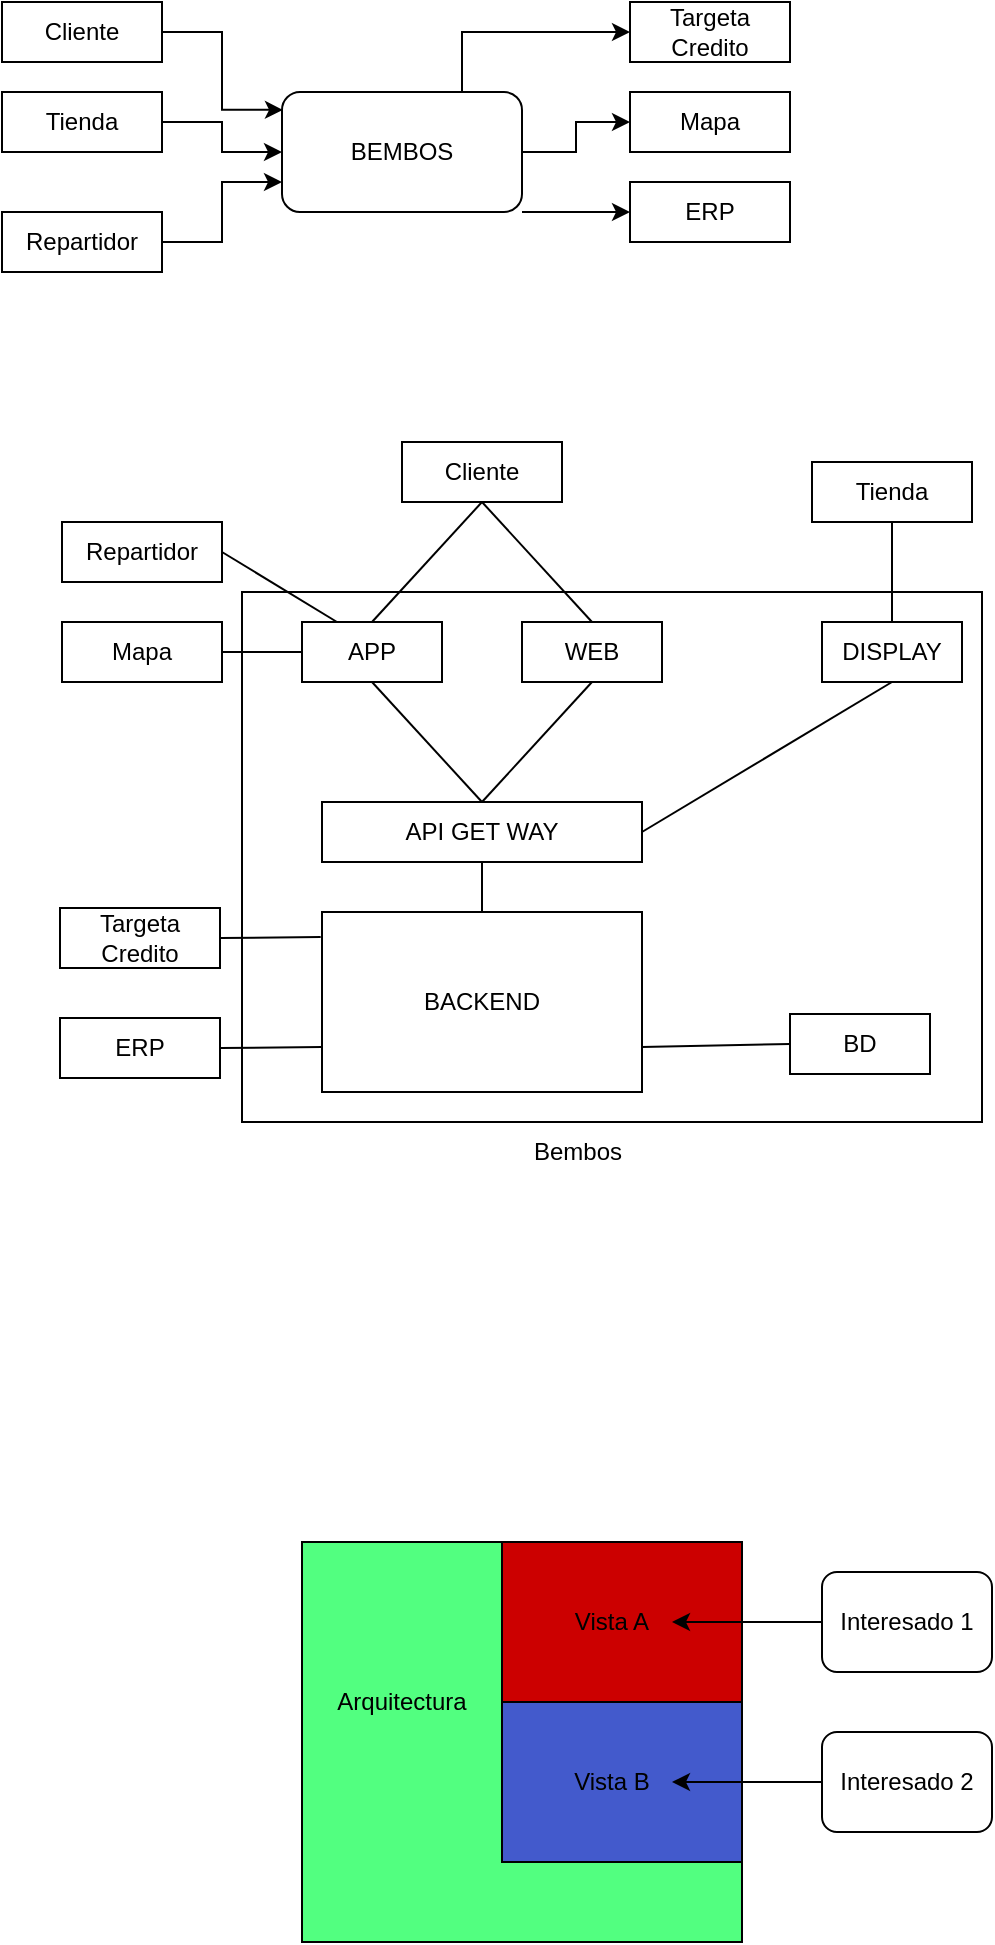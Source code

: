<mxfile version="24.7.7">
  <diagram name="Página-1" id="T3uU2hnDVZnTd6Pyak96">
    <mxGraphModel dx="597" dy="725" grid="1" gridSize="10" guides="1" tooltips="1" connect="1" arrows="1" fold="1" page="1" pageScale="1" pageWidth="827" pageHeight="1169" math="0" shadow="0">
      <root>
        <mxCell id="0" />
        <mxCell id="1" parent="0" />
        <mxCell id="e4FmhIV_SsURm_GvvWI_-1" value="Cliente" style="rounded=0;whiteSpace=wrap;html=1;" vertex="1" parent="1">
          <mxGeometry x="60" y="70" width="80" height="30" as="geometry" />
        </mxCell>
        <mxCell id="e4FmhIV_SsURm_GvvWI_-11" style="edgeStyle=orthogonalEdgeStyle;rounded=0;orthogonalLoop=1;jettySize=auto;html=1;exitX=0.75;exitY=0;exitDx=0;exitDy=0;entryX=0;entryY=0.5;entryDx=0;entryDy=0;" edge="1" parent="1" source="e4FmhIV_SsURm_GvvWI_-2" target="e4FmhIV_SsURm_GvvWI_-5">
          <mxGeometry relative="1" as="geometry" />
        </mxCell>
        <mxCell id="e4FmhIV_SsURm_GvvWI_-12" style="edgeStyle=orthogonalEdgeStyle;rounded=0;orthogonalLoop=1;jettySize=auto;html=1;entryX=0;entryY=0.5;entryDx=0;entryDy=0;" edge="1" parent="1" source="e4FmhIV_SsURm_GvvWI_-2" target="e4FmhIV_SsURm_GvvWI_-6">
          <mxGeometry relative="1" as="geometry" />
        </mxCell>
        <mxCell id="e4FmhIV_SsURm_GvvWI_-13" style="edgeStyle=orthogonalEdgeStyle;rounded=0;orthogonalLoop=1;jettySize=auto;html=1;entryX=0;entryY=0.5;entryDx=0;entryDy=0;" edge="1" parent="1" source="e4FmhIV_SsURm_GvvWI_-2" target="e4FmhIV_SsURm_GvvWI_-7">
          <mxGeometry relative="1" as="geometry">
            <Array as="points">
              <mxPoint x="330" y="175" />
              <mxPoint x="330" y="175" />
            </Array>
          </mxGeometry>
        </mxCell>
        <mxCell id="e4FmhIV_SsURm_GvvWI_-2" value="BEMBOS" style="rounded=1;whiteSpace=wrap;html=1;" vertex="1" parent="1">
          <mxGeometry x="200" y="115" width="120" height="60" as="geometry" />
        </mxCell>
        <mxCell id="e4FmhIV_SsURm_GvvWI_-9" style="edgeStyle=orthogonalEdgeStyle;rounded=0;orthogonalLoop=1;jettySize=auto;html=1;entryX=0;entryY=0.5;entryDx=0;entryDy=0;" edge="1" parent="1" source="e4FmhIV_SsURm_GvvWI_-3" target="e4FmhIV_SsURm_GvvWI_-2">
          <mxGeometry relative="1" as="geometry" />
        </mxCell>
        <mxCell id="e4FmhIV_SsURm_GvvWI_-3" value="Tienda" style="rounded=0;whiteSpace=wrap;html=1;" vertex="1" parent="1">
          <mxGeometry x="60" y="115" width="80" height="30" as="geometry" />
        </mxCell>
        <mxCell id="e4FmhIV_SsURm_GvvWI_-10" style="edgeStyle=orthogonalEdgeStyle;rounded=0;orthogonalLoop=1;jettySize=auto;html=1;entryX=0;entryY=0.75;entryDx=0;entryDy=0;" edge="1" parent="1" source="e4FmhIV_SsURm_GvvWI_-4" target="e4FmhIV_SsURm_GvvWI_-2">
          <mxGeometry relative="1" as="geometry" />
        </mxCell>
        <mxCell id="e4FmhIV_SsURm_GvvWI_-4" value="Repartidor" style="rounded=0;whiteSpace=wrap;html=1;" vertex="1" parent="1">
          <mxGeometry x="60" y="175" width="80" height="30" as="geometry" />
        </mxCell>
        <mxCell id="e4FmhIV_SsURm_GvvWI_-5" value="Targeta Credito" style="rounded=0;whiteSpace=wrap;html=1;" vertex="1" parent="1">
          <mxGeometry x="374" y="70" width="80" height="30" as="geometry" />
        </mxCell>
        <mxCell id="e4FmhIV_SsURm_GvvWI_-6" value="Mapa" style="rounded=0;whiteSpace=wrap;html=1;" vertex="1" parent="1">
          <mxGeometry x="374" y="115" width="80" height="30" as="geometry" />
        </mxCell>
        <mxCell id="e4FmhIV_SsURm_GvvWI_-7" value="ERP" style="rounded=0;whiteSpace=wrap;html=1;" vertex="1" parent="1">
          <mxGeometry x="374" y="160" width="80" height="30" as="geometry" />
        </mxCell>
        <mxCell id="e4FmhIV_SsURm_GvvWI_-8" style="edgeStyle=orthogonalEdgeStyle;rounded=0;orthogonalLoop=1;jettySize=auto;html=1;entryX=0.004;entryY=0.149;entryDx=0;entryDy=0;entryPerimeter=0;" edge="1" parent="1" source="e4FmhIV_SsURm_GvvWI_-1" target="e4FmhIV_SsURm_GvvWI_-2">
          <mxGeometry relative="1" as="geometry" />
        </mxCell>
        <mxCell id="e4FmhIV_SsURm_GvvWI_-16" value="" style="rounded=0;whiteSpace=wrap;html=1;" vertex="1" parent="1">
          <mxGeometry x="180" y="365" width="370" height="265" as="geometry" />
        </mxCell>
        <mxCell id="e4FmhIV_SsURm_GvvWI_-17" value="Bembos" style="text;strokeColor=none;fillColor=none;align=left;verticalAlign=middle;spacingLeft=4;spacingRight=4;overflow=hidden;points=[[0,0.5],[1,0.5]];portConstraint=eastwest;rotatable=0;whiteSpace=wrap;html=1;" vertex="1" parent="1">
          <mxGeometry x="320" y="630" width="80" height="30" as="geometry" />
        </mxCell>
        <mxCell id="e4FmhIV_SsURm_GvvWI_-18" value="APP" style="rounded=0;whiteSpace=wrap;html=1;" vertex="1" parent="1">
          <mxGeometry x="210" y="380" width="70" height="30" as="geometry" />
        </mxCell>
        <mxCell id="e4FmhIV_SsURm_GvvWI_-19" value="WEB" style="rounded=0;whiteSpace=wrap;html=1;" vertex="1" parent="1">
          <mxGeometry x="320" y="380" width="70" height="30" as="geometry" />
        </mxCell>
        <mxCell id="e4FmhIV_SsURm_GvvWI_-20" value="BD" style="rounded=0;whiteSpace=wrap;html=1;" vertex="1" parent="1">
          <mxGeometry x="454" y="576" width="70" height="30" as="geometry" />
        </mxCell>
        <mxCell id="e4FmhIV_SsURm_GvvWI_-21" value="BACKEND" style="rounded=0;whiteSpace=wrap;html=1;" vertex="1" parent="1">
          <mxGeometry x="220" y="525" width="160" height="90" as="geometry" />
        </mxCell>
        <mxCell id="e4FmhIV_SsURm_GvvWI_-22" value="API GET WAY" style="rounded=0;whiteSpace=wrap;html=1;" vertex="1" parent="1">
          <mxGeometry x="220" y="470" width="160" height="30" as="geometry" />
        </mxCell>
        <mxCell id="e4FmhIV_SsURm_GvvWI_-23" value="DISPLAY" style="rounded=0;whiteSpace=wrap;html=1;" vertex="1" parent="1">
          <mxGeometry x="470" y="380" width="70" height="30" as="geometry" />
        </mxCell>
        <mxCell id="e4FmhIV_SsURm_GvvWI_-30" value="Tienda" style="rounded=0;whiteSpace=wrap;html=1;" vertex="1" parent="1">
          <mxGeometry x="465" y="300" width="80" height="30" as="geometry" />
        </mxCell>
        <mxCell id="e4FmhIV_SsURm_GvvWI_-31" value="Cliente" style="rounded=0;whiteSpace=wrap;html=1;" vertex="1" parent="1">
          <mxGeometry x="260" y="290" width="80" height="30" as="geometry" />
        </mxCell>
        <mxCell id="e4FmhIV_SsURm_GvvWI_-32" value="Targeta Credito" style="rounded=0;whiteSpace=wrap;html=1;" vertex="1" parent="1">
          <mxGeometry x="89" y="523" width="80" height="30" as="geometry" />
        </mxCell>
        <mxCell id="e4FmhIV_SsURm_GvvWI_-33" value="Mapa" style="rounded=0;whiteSpace=wrap;html=1;" vertex="1" parent="1">
          <mxGeometry x="90" y="380" width="80" height="30" as="geometry" />
        </mxCell>
        <mxCell id="e4FmhIV_SsURm_GvvWI_-34" value="ERP" style="rounded=0;whiteSpace=wrap;html=1;" vertex="1" parent="1">
          <mxGeometry x="89" y="578" width="80" height="30" as="geometry" />
        </mxCell>
        <mxCell id="e4FmhIV_SsURm_GvvWI_-42" value="Repartidor" style="rounded=0;whiteSpace=wrap;html=1;" vertex="1" parent="1">
          <mxGeometry x="90" y="330" width="80" height="30" as="geometry" />
        </mxCell>
        <mxCell id="e4FmhIV_SsURm_GvvWI_-45" value="" style="endArrow=none;html=1;rounded=0;exitX=0.5;exitY=1;exitDx=0;exitDy=0;entryX=0.5;entryY=0;entryDx=0;entryDy=0;" edge="1" parent="1" source="e4FmhIV_SsURm_GvvWI_-31" target="e4FmhIV_SsURm_GvvWI_-19">
          <mxGeometry width="50" height="50" relative="1" as="geometry">
            <mxPoint x="380" y="340" as="sourcePoint" />
            <mxPoint x="430" y="290" as="targetPoint" />
          </mxGeometry>
        </mxCell>
        <mxCell id="e4FmhIV_SsURm_GvvWI_-46" value="" style="endArrow=none;html=1;rounded=0;exitX=0.5;exitY=1;exitDx=0;exitDy=0;entryX=0.5;entryY=0;entryDx=0;entryDy=0;" edge="1" parent="1" source="e4FmhIV_SsURm_GvvWI_-31" target="e4FmhIV_SsURm_GvvWI_-18">
          <mxGeometry width="50" height="50" relative="1" as="geometry">
            <mxPoint x="310" y="330" as="sourcePoint" />
            <mxPoint x="365" y="390" as="targetPoint" />
          </mxGeometry>
        </mxCell>
        <mxCell id="e4FmhIV_SsURm_GvvWI_-47" value="" style="endArrow=none;html=1;rounded=0;exitX=1;exitY=0.5;exitDx=0;exitDy=0;entryX=0.25;entryY=0;entryDx=0;entryDy=0;" edge="1" parent="1" source="e4FmhIV_SsURm_GvvWI_-42" target="e4FmhIV_SsURm_GvvWI_-18">
          <mxGeometry width="50" height="50" relative="1" as="geometry">
            <mxPoint x="320" y="340" as="sourcePoint" />
            <mxPoint x="375" y="400" as="targetPoint" />
          </mxGeometry>
        </mxCell>
        <mxCell id="e4FmhIV_SsURm_GvvWI_-48" value="" style="endArrow=none;html=1;rounded=0;exitX=1;exitY=0.5;exitDx=0;exitDy=0;entryX=0;entryY=0.5;entryDx=0;entryDy=0;" edge="1" parent="1" source="e4FmhIV_SsURm_GvvWI_-33" target="e4FmhIV_SsURm_GvvWI_-18">
          <mxGeometry width="50" height="50" relative="1" as="geometry">
            <mxPoint x="330" y="350" as="sourcePoint" />
            <mxPoint x="210" y="395" as="targetPoint" />
          </mxGeometry>
        </mxCell>
        <mxCell id="e4FmhIV_SsURm_GvvWI_-50" value="" style="endArrow=none;html=1;rounded=0;exitX=0.5;exitY=1;exitDx=0;exitDy=0;entryX=0.5;entryY=0;entryDx=0;entryDy=0;" edge="1" parent="1" target="e4FmhIV_SsURm_GvvWI_-23">
          <mxGeometry width="50" height="50" relative="1" as="geometry">
            <mxPoint x="505" y="330" as="sourcePoint" />
            <mxPoint x="560" y="390" as="targetPoint" />
          </mxGeometry>
        </mxCell>
        <mxCell id="e4FmhIV_SsURm_GvvWI_-51" value="" style="endArrow=none;html=1;rounded=0;exitX=1;exitY=0.5;exitDx=0;exitDy=0;entryX=0.5;entryY=1;entryDx=0;entryDy=0;" edge="1" parent="1" source="e4FmhIV_SsURm_GvvWI_-22" target="e4FmhIV_SsURm_GvvWI_-23">
          <mxGeometry width="50" height="50" relative="1" as="geometry">
            <mxPoint x="320" y="340" as="sourcePoint" />
            <mxPoint x="375" y="400" as="targetPoint" />
          </mxGeometry>
        </mxCell>
        <mxCell id="e4FmhIV_SsURm_GvvWI_-52" value="" style="endArrow=none;html=1;rounded=0;exitX=0.5;exitY=1;exitDx=0;exitDy=0;entryX=0.5;entryY=0;entryDx=0;entryDy=0;" edge="1" parent="1" source="e4FmhIV_SsURm_GvvWI_-19" target="e4FmhIV_SsURm_GvvWI_-22">
          <mxGeometry width="50" height="50" relative="1" as="geometry">
            <mxPoint x="330" y="350" as="sourcePoint" />
            <mxPoint x="385" y="410" as="targetPoint" />
          </mxGeometry>
        </mxCell>
        <mxCell id="e4FmhIV_SsURm_GvvWI_-54" value="" style="endArrow=none;html=1;rounded=0;exitX=0.5;exitY=1;exitDx=0;exitDy=0;entryX=0.5;entryY=0;entryDx=0;entryDy=0;" edge="1" parent="1" source="e4FmhIV_SsURm_GvvWI_-18" target="e4FmhIV_SsURm_GvvWI_-22">
          <mxGeometry width="50" height="50" relative="1" as="geometry">
            <mxPoint x="365" y="420" as="sourcePoint" />
            <mxPoint x="310" y="480" as="targetPoint" />
          </mxGeometry>
        </mxCell>
        <mxCell id="e4FmhIV_SsURm_GvvWI_-55" value="" style="endArrow=none;html=1;rounded=0;exitX=0.5;exitY=0;exitDx=0;exitDy=0;entryX=0.5;entryY=1;entryDx=0;entryDy=0;" edge="1" parent="1" source="e4FmhIV_SsURm_GvvWI_-21" target="e4FmhIV_SsURm_GvvWI_-22">
          <mxGeometry width="50" height="50" relative="1" as="geometry">
            <mxPoint x="375" y="430" as="sourcePoint" />
            <mxPoint x="320" y="490" as="targetPoint" />
          </mxGeometry>
        </mxCell>
        <mxCell id="e4FmhIV_SsURm_GvvWI_-56" value="" style="endArrow=none;html=1;rounded=0;exitX=1;exitY=0.5;exitDx=0;exitDy=0;entryX=-0.004;entryY=0.139;entryDx=0;entryDy=0;entryPerimeter=0;" edge="1" parent="1" source="e4FmhIV_SsURm_GvvWI_-32" target="e4FmhIV_SsURm_GvvWI_-21">
          <mxGeometry width="50" height="50" relative="1" as="geometry">
            <mxPoint x="385" y="440" as="sourcePoint" />
            <mxPoint x="220" y="548" as="targetPoint" />
          </mxGeometry>
        </mxCell>
        <mxCell id="e4FmhIV_SsURm_GvvWI_-58" value="" style="endArrow=none;html=1;rounded=0;exitX=1;exitY=0.5;exitDx=0;exitDy=0;entryX=0;entryY=0.75;entryDx=0;entryDy=0;" edge="1" parent="1" source="e4FmhIV_SsURm_GvvWI_-34" target="e4FmhIV_SsURm_GvvWI_-21">
          <mxGeometry width="50" height="50" relative="1" as="geometry">
            <mxPoint x="180" y="565" as="sourcePoint" />
            <mxPoint x="230" y="566" as="targetPoint" />
          </mxGeometry>
        </mxCell>
        <mxCell id="e4FmhIV_SsURm_GvvWI_-59" value="" style="endArrow=none;html=1;rounded=0;exitX=1;exitY=0.75;exitDx=0;exitDy=0;entryX=0;entryY=0.5;entryDx=0;entryDy=0;" edge="1" parent="1" source="e4FmhIV_SsURm_GvvWI_-21" target="e4FmhIV_SsURm_GvvWI_-20">
          <mxGeometry width="50" height="50" relative="1" as="geometry">
            <mxPoint x="190" y="575" as="sourcePoint" />
            <mxPoint x="240" y="576" as="targetPoint" />
          </mxGeometry>
        </mxCell>
        <mxCell id="e4FmhIV_SsURm_GvvWI_-60" value="" style="rounded=0;whiteSpace=wrap;html=1;fillColor=#52FF80;" vertex="1" parent="1">
          <mxGeometry x="210" y="840" width="220" height="200" as="geometry" />
        </mxCell>
        <mxCell id="e4FmhIV_SsURm_GvvWI_-61" value="" style="rounded=0;whiteSpace=wrap;html=1;fillColor=#CC0000;" vertex="1" parent="1">
          <mxGeometry x="310" y="840" width="120" height="80" as="geometry" />
        </mxCell>
        <mxCell id="e4FmhIV_SsURm_GvvWI_-62" value="" style="rounded=0;whiteSpace=wrap;html=1;fillColor=#435ACC;" vertex="1" parent="1">
          <mxGeometry x="310" y="920" width="120" height="80" as="geometry" />
        </mxCell>
        <mxCell id="e4FmhIV_SsURm_GvvWI_-63" value="Vista A" style="text;html=1;align=center;verticalAlign=middle;whiteSpace=wrap;rounded=0;" vertex="1" parent="1">
          <mxGeometry x="335" y="865" width="60" height="30" as="geometry" />
        </mxCell>
        <mxCell id="e4FmhIV_SsURm_GvvWI_-64" value="Vista B" style="text;html=1;align=center;verticalAlign=middle;whiteSpace=wrap;rounded=0;" vertex="1" parent="1">
          <mxGeometry x="335" y="945" width="60" height="30" as="geometry" />
        </mxCell>
        <mxCell id="e4FmhIV_SsURm_GvvWI_-66" style="edgeStyle=orthogonalEdgeStyle;rounded=0;orthogonalLoop=1;jettySize=auto;html=1;entryX=1;entryY=0.5;entryDx=0;entryDy=0;" edge="1" parent="1" source="e4FmhIV_SsURm_GvvWI_-65" target="e4FmhIV_SsURm_GvvWI_-63">
          <mxGeometry relative="1" as="geometry" />
        </mxCell>
        <mxCell id="e4FmhIV_SsURm_GvvWI_-65" value="Interesado 1" style="rounded=1;whiteSpace=wrap;html=1;" vertex="1" parent="1">
          <mxGeometry x="470" y="855" width="85" height="50" as="geometry" />
        </mxCell>
        <mxCell id="e4FmhIV_SsURm_GvvWI_-68" style="edgeStyle=orthogonalEdgeStyle;rounded=0;orthogonalLoop=1;jettySize=auto;html=1;entryX=1;entryY=0.5;entryDx=0;entryDy=0;" edge="1" parent="1" source="e4FmhIV_SsURm_GvvWI_-67" target="e4FmhIV_SsURm_GvvWI_-64">
          <mxGeometry relative="1" as="geometry" />
        </mxCell>
        <mxCell id="e4FmhIV_SsURm_GvvWI_-67" value="Interesado 2" style="rounded=1;whiteSpace=wrap;html=1;" vertex="1" parent="1">
          <mxGeometry x="470" y="935" width="85" height="50" as="geometry" />
        </mxCell>
        <mxCell id="e4FmhIV_SsURm_GvvWI_-69" value="Arquitectura" style="text;html=1;align=center;verticalAlign=middle;whiteSpace=wrap;rounded=0;" vertex="1" parent="1">
          <mxGeometry x="230" y="905" width="60" height="30" as="geometry" />
        </mxCell>
      </root>
    </mxGraphModel>
  </diagram>
</mxfile>
